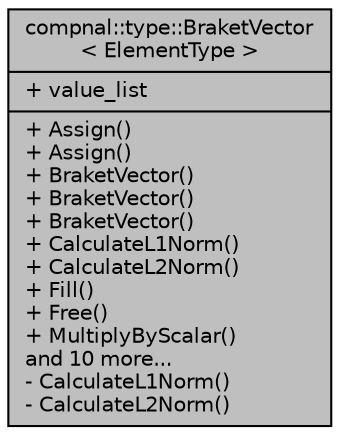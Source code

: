 digraph "compnal::type::BraketVector&lt; ElementType &gt;"
{
 // INTERACTIVE_SVG=YES
 // LATEX_PDF_SIZE
  edge [fontname="Helvetica",fontsize="10",labelfontname="Helvetica",labelfontsize="10"];
  node [fontname="Helvetica",fontsize="10",shape=record];
  Node1 [label="{compnal::type::BraketVector\l\< ElementType \>\n|+ value_list\l|+ Assign()\l+ Assign()\l+ BraketVector()\l+ BraketVector()\l+ BraketVector()\l+ CalculateL1Norm()\l+ CalculateL2Norm()\l+ Fill()\l+ Free()\l+ MultiplyByScalar()\land 10 more...\l- CalculateL1Norm()\l- CalculateL2Norm()\l}",height=0.2,width=0.4,color="black", fillcolor="grey75", style="filled", fontcolor="black",tooltip="The wrapper class of std::vector to represent braket. Note that there is no difference of <bra| and |..."];
}
